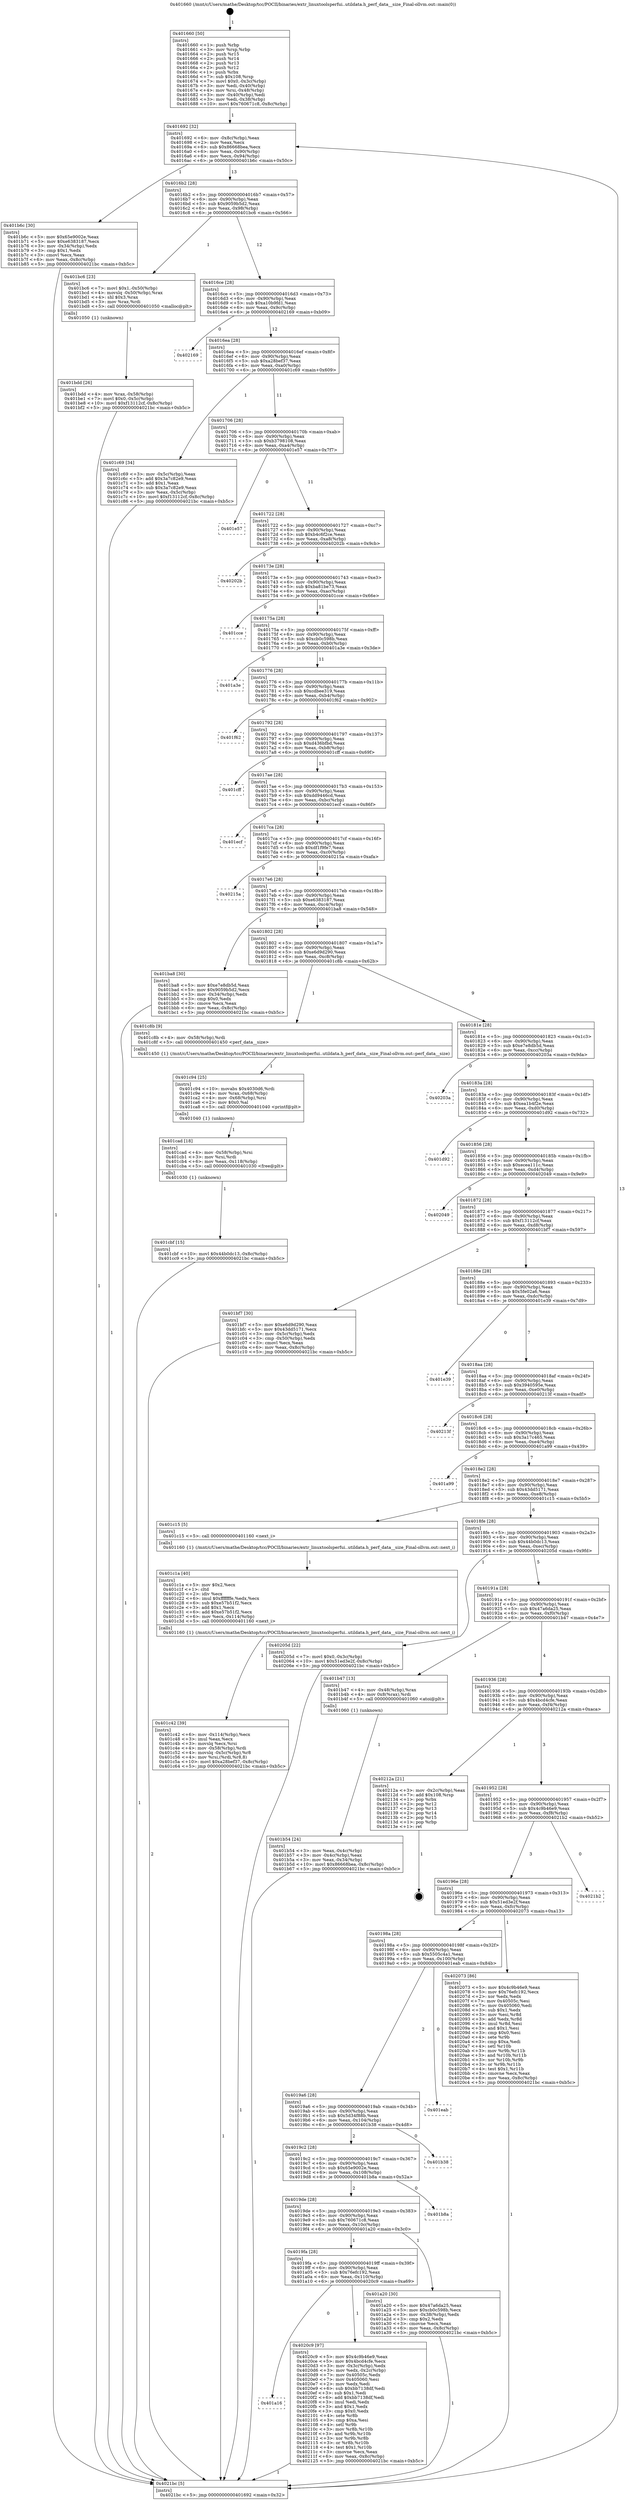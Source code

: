 digraph "0x401660" {
  label = "0x401660 (/mnt/c/Users/mathe/Desktop/tcc/POCII/binaries/extr_linuxtoolsperfui..utildata.h_perf_data__size_Final-ollvm.out::main(0))"
  labelloc = "t"
  node[shape=record]

  Entry [label="",width=0.3,height=0.3,shape=circle,fillcolor=black,style=filled]
  "0x401692" [label="{
     0x401692 [32]\l
     | [instrs]\l
     &nbsp;&nbsp;0x401692 \<+6\>: mov -0x8c(%rbp),%eax\l
     &nbsp;&nbsp;0x401698 \<+2\>: mov %eax,%ecx\l
     &nbsp;&nbsp;0x40169a \<+6\>: sub $0x86668bea,%ecx\l
     &nbsp;&nbsp;0x4016a0 \<+6\>: mov %eax,-0x90(%rbp)\l
     &nbsp;&nbsp;0x4016a6 \<+6\>: mov %ecx,-0x94(%rbp)\l
     &nbsp;&nbsp;0x4016ac \<+6\>: je 0000000000401b6c \<main+0x50c\>\l
  }"]
  "0x401b6c" [label="{
     0x401b6c [30]\l
     | [instrs]\l
     &nbsp;&nbsp;0x401b6c \<+5\>: mov $0x65e9002e,%eax\l
     &nbsp;&nbsp;0x401b71 \<+5\>: mov $0xe6383187,%ecx\l
     &nbsp;&nbsp;0x401b76 \<+3\>: mov -0x34(%rbp),%edx\l
     &nbsp;&nbsp;0x401b79 \<+3\>: cmp $0x1,%edx\l
     &nbsp;&nbsp;0x401b7c \<+3\>: cmovl %ecx,%eax\l
     &nbsp;&nbsp;0x401b7f \<+6\>: mov %eax,-0x8c(%rbp)\l
     &nbsp;&nbsp;0x401b85 \<+5\>: jmp 00000000004021bc \<main+0xb5c\>\l
  }"]
  "0x4016b2" [label="{
     0x4016b2 [28]\l
     | [instrs]\l
     &nbsp;&nbsp;0x4016b2 \<+5\>: jmp 00000000004016b7 \<main+0x57\>\l
     &nbsp;&nbsp;0x4016b7 \<+6\>: mov -0x90(%rbp),%eax\l
     &nbsp;&nbsp;0x4016bd \<+5\>: sub $0x9059b5d2,%eax\l
     &nbsp;&nbsp;0x4016c2 \<+6\>: mov %eax,-0x98(%rbp)\l
     &nbsp;&nbsp;0x4016c8 \<+6\>: je 0000000000401bc6 \<main+0x566\>\l
  }"]
  Exit [label="",width=0.3,height=0.3,shape=circle,fillcolor=black,style=filled,peripheries=2]
  "0x401bc6" [label="{
     0x401bc6 [23]\l
     | [instrs]\l
     &nbsp;&nbsp;0x401bc6 \<+7\>: movl $0x1,-0x50(%rbp)\l
     &nbsp;&nbsp;0x401bcd \<+4\>: movslq -0x50(%rbp),%rax\l
     &nbsp;&nbsp;0x401bd1 \<+4\>: shl $0x3,%rax\l
     &nbsp;&nbsp;0x401bd5 \<+3\>: mov %rax,%rdi\l
     &nbsp;&nbsp;0x401bd8 \<+5\>: call 0000000000401050 \<malloc@plt\>\l
     | [calls]\l
     &nbsp;&nbsp;0x401050 \{1\} (unknown)\l
  }"]
  "0x4016ce" [label="{
     0x4016ce [28]\l
     | [instrs]\l
     &nbsp;&nbsp;0x4016ce \<+5\>: jmp 00000000004016d3 \<main+0x73\>\l
     &nbsp;&nbsp;0x4016d3 \<+6\>: mov -0x90(%rbp),%eax\l
     &nbsp;&nbsp;0x4016d9 \<+5\>: sub $0xa10b9fd1,%eax\l
     &nbsp;&nbsp;0x4016de \<+6\>: mov %eax,-0x9c(%rbp)\l
     &nbsp;&nbsp;0x4016e4 \<+6\>: je 0000000000402169 \<main+0xb09\>\l
  }"]
  "0x401a16" [label="{
     0x401a16\l
  }", style=dashed]
  "0x402169" [label="{
     0x402169\l
  }", style=dashed]
  "0x4016ea" [label="{
     0x4016ea [28]\l
     | [instrs]\l
     &nbsp;&nbsp;0x4016ea \<+5\>: jmp 00000000004016ef \<main+0x8f\>\l
     &nbsp;&nbsp;0x4016ef \<+6\>: mov -0x90(%rbp),%eax\l
     &nbsp;&nbsp;0x4016f5 \<+5\>: sub $0xa28bef37,%eax\l
     &nbsp;&nbsp;0x4016fa \<+6\>: mov %eax,-0xa0(%rbp)\l
     &nbsp;&nbsp;0x401700 \<+6\>: je 0000000000401c69 \<main+0x609\>\l
  }"]
  "0x4020c9" [label="{
     0x4020c9 [97]\l
     | [instrs]\l
     &nbsp;&nbsp;0x4020c9 \<+5\>: mov $0x4c9b46e9,%eax\l
     &nbsp;&nbsp;0x4020ce \<+5\>: mov $0x4bcd4cfe,%ecx\l
     &nbsp;&nbsp;0x4020d3 \<+3\>: mov -0x3c(%rbp),%edx\l
     &nbsp;&nbsp;0x4020d6 \<+3\>: mov %edx,-0x2c(%rbp)\l
     &nbsp;&nbsp;0x4020d9 \<+7\>: mov 0x40505c,%edx\l
     &nbsp;&nbsp;0x4020e0 \<+7\>: mov 0x405060,%esi\l
     &nbsp;&nbsp;0x4020e7 \<+2\>: mov %edx,%edi\l
     &nbsp;&nbsp;0x4020e9 \<+6\>: sub $0xbb7138df,%edi\l
     &nbsp;&nbsp;0x4020ef \<+3\>: sub $0x1,%edi\l
     &nbsp;&nbsp;0x4020f2 \<+6\>: add $0xbb7138df,%edi\l
     &nbsp;&nbsp;0x4020f8 \<+3\>: imul %edi,%edx\l
     &nbsp;&nbsp;0x4020fb \<+3\>: and $0x1,%edx\l
     &nbsp;&nbsp;0x4020fe \<+3\>: cmp $0x0,%edx\l
     &nbsp;&nbsp;0x402101 \<+4\>: sete %r8b\l
     &nbsp;&nbsp;0x402105 \<+3\>: cmp $0xa,%esi\l
     &nbsp;&nbsp;0x402108 \<+4\>: setl %r9b\l
     &nbsp;&nbsp;0x40210c \<+3\>: mov %r8b,%r10b\l
     &nbsp;&nbsp;0x40210f \<+3\>: and %r9b,%r10b\l
     &nbsp;&nbsp;0x402112 \<+3\>: xor %r9b,%r8b\l
     &nbsp;&nbsp;0x402115 \<+3\>: or %r8b,%r10b\l
     &nbsp;&nbsp;0x402118 \<+4\>: test $0x1,%r10b\l
     &nbsp;&nbsp;0x40211c \<+3\>: cmovne %ecx,%eax\l
     &nbsp;&nbsp;0x40211f \<+6\>: mov %eax,-0x8c(%rbp)\l
     &nbsp;&nbsp;0x402125 \<+5\>: jmp 00000000004021bc \<main+0xb5c\>\l
  }"]
  "0x401c69" [label="{
     0x401c69 [34]\l
     | [instrs]\l
     &nbsp;&nbsp;0x401c69 \<+3\>: mov -0x5c(%rbp),%eax\l
     &nbsp;&nbsp;0x401c6c \<+5\>: add $0x3a7c82e9,%eax\l
     &nbsp;&nbsp;0x401c71 \<+3\>: add $0x1,%eax\l
     &nbsp;&nbsp;0x401c74 \<+5\>: sub $0x3a7c82e9,%eax\l
     &nbsp;&nbsp;0x401c79 \<+3\>: mov %eax,-0x5c(%rbp)\l
     &nbsp;&nbsp;0x401c7c \<+10\>: movl $0xf13112cf,-0x8c(%rbp)\l
     &nbsp;&nbsp;0x401c86 \<+5\>: jmp 00000000004021bc \<main+0xb5c\>\l
  }"]
  "0x401706" [label="{
     0x401706 [28]\l
     | [instrs]\l
     &nbsp;&nbsp;0x401706 \<+5\>: jmp 000000000040170b \<main+0xab\>\l
     &nbsp;&nbsp;0x40170b \<+6\>: mov -0x90(%rbp),%eax\l
     &nbsp;&nbsp;0x401711 \<+5\>: sub $0xb3798108,%eax\l
     &nbsp;&nbsp;0x401716 \<+6\>: mov %eax,-0xa4(%rbp)\l
     &nbsp;&nbsp;0x40171c \<+6\>: je 0000000000401e57 \<main+0x7f7\>\l
  }"]
  "0x401cbf" [label="{
     0x401cbf [15]\l
     | [instrs]\l
     &nbsp;&nbsp;0x401cbf \<+10\>: movl $0x44b0dc13,-0x8c(%rbp)\l
     &nbsp;&nbsp;0x401cc9 \<+5\>: jmp 00000000004021bc \<main+0xb5c\>\l
  }"]
  "0x401e57" [label="{
     0x401e57\l
  }", style=dashed]
  "0x401722" [label="{
     0x401722 [28]\l
     | [instrs]\l
     &nbsp;&nbsp;0x401722 \<+5\>: jmp 0000000000401727 \<main+0xc7\>\l
     &nbsp;&nbsp;0x401727 \<+6\>: mov -0x90(%rbp),%eax\l
     &nbsp;&nbsp;0x40172d \<+5\>: sub $0xb4c6f2ce,%eax\l
     &nbsp;&nbsp;0x401732 \<+6\>: mov %eax,-0xa8(%rbp)\l
     &nbsp;&nbsp;0x401738 \<+6\>: je 000000000040202b \<main+0x9cb\>\l
  }"]
  "0x401cad" [label="{
     0x401cad [18]\l
     | [instrs]\l
     &nbsp;&nbsp;0x401cad \<+4\>: mov -0x58(%rbp),%rsi\l
     &nbsp;&nbsp;0x401cb1 \<+3\>: mov %rsi,%rdi\l
     &nbsp;&nbsp;0x401cb4 \<+6\>: mov %eax,-0x118(%rbp)\l
     &nbsp;&nbsp;0x401cba \<+5\>: call 0000000000401030 \<free@plt\>\l
     | [calls]\l
     &nbsp;&nbsp;0x401030 \{1\} (unknown)\l
  }"]
  "0x40202b" [label="{
     0x40202b\l
  }", style=dashed]
  "0x40173e" [label="{
     0x40173e [28]\l
     | [instrs]\l
     &nbsp;&nbsp;0x40173e \<+5\>: jmp 0000000000401743 \<main+0xe3\>\l
     &nbsp;&nbsp;0x401743 \<+6\>: mov -0x90(%rbp),%eax\l
     &nbsp;&nbsp;0x401749 \<+5\>: sub $0xba81be73,%eax\l
     &nbsp;&nbsp;0x40174e \<+6\>: mov %eax,-0xac(%rbp)\l
     &nbsp;&nbsp;0x401754 \<+6\>: je 0000000000401cce \<main+0x66e\>\l
  }"]
  "0x401c94" [label="{
     0x401c94 [25]\l
     | [instrs]\l
     &nbsp;&nbsp;0x401c94 \<+10\>: movabs $0x4030d6,%rdi\l
     &nbsp;&nbsp;0x401c9e \<+4\>: mov %rax,-0x68(%rbp)\l
     &nbsp;&nbsp;0x401ca2 \<+4\>: mov -0x68(%rbp),%rsi\l
     &nbsp;&nbsp;0x401ca6 \<+2\>: mov $0x0,%al\l
     &nbsp;&nbsp;0x401ca8 \<+5\>: call 0000000000401040 \<printf@plt\>\l
     | [calls]\l
     &nbsp;&nbsp;0x401040 \{1\} (unknown)\l
  }"]
  "0x401cce" [label="{
     0x401cce\l
  }", style=dashed]
  "0x40175a" [label="{
     0x40175a [28]\l
     | [instrs]\l
     &nbsp;&nbsp;0x40175a \<+5\>: jmp 000000000040175f \<main+0xff\>\l
     &nbsp;&nbsp;0x40175f \<+6\>: mov -0x90(%rbp),%eax\l
     &nbsp;&nbsp;0x401765 \<+5\>: sub $0xcb0c598b,%eax\l
     &nbsp;&nbsp;0x40176a \<+6\>: mov %eax,-0xb0(%rbp)\l
     &nbsp;&nbsp;0x401770 \<+6\>: je 0000000000401a3e \<main+0x3de\>\l
  }"]
  "0x401c42" [label="{
     0x401c42 [39]\l
     | [instrs]\l
     &nbsp;&nbsp;0x401c42 \<+6\>: mov -0x114(%rbp),%ecx\l
     &nbsp;&nbsp;0x401c48 \<+3\>: imul %eax,%ecx\l
     &nbsp;&nbsp;0x401c4b \<+3\>: movslq %ecx,%rsi\l
     &nbsp;&nbsp;0x401c4e \<+4\>: mov -0x58(%rbp),%rdi\l
     &nbsp;&nbsp;0x401c52 \<+4\>: movslq -0x5c(%rbp),%r8\l
     &nbsp;&nbsp;0x401c56 \<+4\>: mov %rsi,(%rdi,%r8,8)\l
     &nbsp;&nbsp;0x401c5a \<+10\>: movl $0xa28bef37,-0x8c(%rbp)\l
     &nbsp;&nbsp;0x401c64 \<+5\>: jmp 00000000004021bc \<main+0xb5c\>\l
  }"]
  "0x401a3e" [label="{
     0x401a3e\l
  }", style=dashed]
  "0x401776" [label="{
     0x401776 [28]\l
     | [instrs]\l
     &nbsp;&nbsp;0x401776 \<+5\>: jmp 000000000040177b \<main+0x11b\>\l
     &nbsp;&nbsp;0x40177b \<+6\>: mov -0x90(%rbp),%eax\l
     &nbsp;&nbsp;0x401781 \<+5\>: sub $0xcdbee319,%eax\l
     &nbsp;&nbsp;0x401786 \<+6\>: mov %eax,-0xb4(%rbp)\l
     &nbsp;&nbsp;0x40178c \<+6\>: je 0000000000401f62 \<main+0x902\>\l
  }"]
  "0x401c1a" [label="{
     0x401c1a [40]\l
     | [instrs]\l
     &nbsp;&nbsp;0x401c1a \<+5\>: mov $0x2,%ecx\l
     &nbsp;&nbsp;0x401c1f \<+1\>: cltd\l
     &nbsp;&nbsp;0x401c20 \<+2\>: idiv %ecx\l
     &nbsp;&nbsp;0x401c22 \<+6\>: imul $0xfffffffe,%edx,%ecx\l
     &nbsp;&nbsp;0x401c28 \<+6\>: sub $0xe57b51f2,%ecx\l
     &nbsp;&nbsp;0x401c2e \<+3\>: add $0x1,%ecx\l
     &nbsp;&nbsp;0x401c31 \<+6\>: add $0xe57b51f2,%ecx\l
     &nbsp;&nbsp;0x401c37 \<+6\>: mov %ecx,-0x114(%rbp)\l
     &nbsp;&nbsp;0x401c3d \<+5\>: call 0000000000401160 \<next_i\>\l
     | [calls]\l
     &nbsp;&nbsp;0x401160 \{1\} (/mnt/c/Users/mathe/Desktop/tcc/POCII/binaries/extr_linuxtoolsperfui..utildata.h_perf_data__size_Final-ollvm.out::next_i)\l
  }"]
  "0x401f62" [label="{
     0x401f62\l
  }", style=dashed]
  "0x401792" [label="{
     0x401792 [28]\l
     | [instrs]\l
     &nbsp;&nbsp;0x401792 \<+5\>: jmp 0000000000401797 \<main+0x137\>\l
     &nbsp;&nbsp;0x401797 \<+6\>: mov -0x90(%rbp),%eax\l
     &nbsp;&nbsp;0x40179d \<+5\>: sub $0xd436bfbd,%eax\l
     &nbsp;&nbsp;0x4017a2 \<+6\>: mov %eax,-0xb8(%rbp)\l
     &nbsp;&nbsp;0x4017a8 \<+6\>: je 0000000000401cff \<main+0x69f\>\l
  }"]
  "0x401bdd" [label="{
     0x401bdd [26]\l
     | [instrs]\l
     &nbsp;&nbsp;0x401bdd \<+4\>: mov %rax,-0x58(%rbp)\l
     &nbsp;&nbsp;0x401be1 \<+7\>: movl $0x0,-0x5c(%rbp)\l
     &nbsp;&nbsp;0x401be8 \<+10\>: movl $0xf13112cf,-0x8c(%rbp)\l
     &nbsp;&nbsp;0x401bf2 \<+5\>: jmp 00000000004021bc \<main+0xb5c\>\l
  }"]
  "0x401cff" [label="{
     0x401cff\l
  }", style=dashed]
  "0x4017ae" [label="{
     0x4017ae [28]\l
     | [instrs]\l
     &nbsp;&nbsp;0x4017ae \<+5\>: jmp 00000000004017b3 \<main+0x153\>\l
     &nbsp;&nbsp;0x4017b3 \<+6\>: mov -0x90(%rbp),%eax\l
     &nbsp;&nbsp;0x4017b9 \<+5\>: sub $0xdd9446cd,%eax\l
     &nbsp;&nbsp;0x4017be \<+6\>: mov %eax,-0xbc(%rbp)\l
     &nbsp;&nbsp;0x4017c4 \<+6\>: je 0000000000401ecf \<main+0x86f\>\l
  }"]
  "0x401b54" [label="{
     0x401b54 [24]\l
     | [instrs]\l
     &nbsp;&nbsp;0x401b54 \<+3\>: mov %eax,-0x4c(%rbp)\l
     &nbsp;&nbsp;0x401b57 \<+3\>: mov -0x4c(%rbp),%eax\l
     &nbsp;&nbsp;0x401b5a \<+3\>: mov %eax,-0x34(%rbp)\l
     &nbsp;&nbsp;0x401b5d \<+10\>: movl $0x86668bea,-0x8c(%rbp)\l
     &nbsp;&nbsp;0x401b67 \<+5\>: jmp 00000000004021bc \<main+0xb5c\>\l
  }"]
  "0x401ecf" [label="{
     0x401ecf\l
  }", style=dashed]
  "0x4017ca" [label="{
     0x4017ca [28]\l
     | [instrs]\l
     &nbsp;&nbsp;0x4017ca \<+5\>: jmp 00000000004017cf \<main+0x16f\>\l
     &nbsp;&nbsp;0x4017cf \<+6\>: mov -0x90(%rbp),%eax\l
     &nbsp;&nbsp;0x4017d5 \<+5\>: sub $0xdf1f9fe7,%eax\l
     &nbsp;&nbsp;0x4017da \<+6\>: mov %eax,-0xc0(%rbp)\l
     &nbsp;&nbsp;0x4017e0 \<+6\>: je 000000000040215a \<main+0xafa\>\l
  }"]
  "0x401660" [label="{
     0x401660 [50]\l
     | [instrs]\l
     &nbsp;&nbsp;0x401660 \<+1\>: push %rbp\l
     &nbsp;&nbsp;0x401661 \<+3\>: mov %rsp,%rbp\l
     &nbsp;&nbsp;0x401664 \<+2\>: push %r15\l
     &nbsp;&nbsp;0x401666 \<+2\>: push %r14\l
     &nbsp;&nbsp;0x401668 \<+2\>: push %r13\l
     &nbsp;&nbsp;0x40166a \<+2\>: push %r12\l
     &nbsp;&nbsp;0x40166c \<+1\>: push %rbx\l
     &nbsp;&nbsp;0x40166d \<+7\>: sub $0x108,%rsp\l
     &nbsp;&nbsp;0x401674 \<+7\>: movl $0x0,-0x3c(%rbp)\l
     &nbsp;&nbsp;0x40167b \<+3\>: mov %edi,-0x40(%rbp)\l
     &nbsp;&nbsp;0x40167e \<+4\>: mov %rsi,-0x48(%rbp)\l
     &nbsp;&nbsp;0x401682 \<+3\>: mov -0x40(%rbp),%edi\l
     &nbsp;&nbsp;0x401685 \<+3\>: mov %edi,-0x38(%rbp)\l
     &nbsp;&nbsp;0x401688 \<+10\>: movl $0x760671c8,-0x8c(%rbp)\l
  }"]
  "0x40215a" [label="{
     0x40215a\l
  }", style=dashed]
  "0x4017e6" [label="{
     0x4017e6 [28]\l
     | [instrs]\l
     &nbsp;&nbsp;0x4017e6 \<+5\>: jmp 00000000004017eb \<main+0x18b\>\l
     &nbsp;&nbsp;0x4017eb \<+6\>: mov -0x90(%rbp),%eax\l
     &nbsp;&nbsp;0x4017f1 \<+5\>: sub $0xe6383187,%eax\l
     &nbsp;&nbsp;0x4017f6 \<+6\>: mov %eax,-0xc4(%rbp)\l
     &nbsp;&nbsp;0x4017fc \<+6\>: je 0000000000401ba8 \<main+0x548\>\l
  }"]
  "0x4021bc" [label="{
     0x4021bc [5]\l
     | [instrs]\l
     &nbsp;&nbsp;0x4021bc \<+5\>: jmp 0000000000401692 \<main+0x32\>\l
  }"]
  "0x401ba8" [label="{
     0x401ba8 [30]\l
     | [instrs]\l
     &nbsp;&nbsp;0x401ba8 \<+5\>: mov $0xe7e8db5d,%eax\l
     &nbsp;&nbsp;0x401bad \<+5\>: mov $0x9059b5d2,%ecx\l
     &nbsp;&nbsp;0x401bb2 \<+3\>: mov -0x34(%rbp),%edx\l
     &nbsp;&nbsp;0x401bb5 \<+3\>: cmp $0x0,%edx\l
     &nbsp;&nbsp;0x401bb8 \<+3\>: cmove %ecx,%eax\l
     &nbsp;&nbsp;0x401bbb \<+6\>: mov %eax,-0x8c(%rbp)\l
     &nbsp;&nbsp;0x401bc1 \<+5\>: jmp 00000000004021bc \<main+0xb5c\>\l
  }"]
  "0x401802" [label="{
     0x401802 [28]\l
     | [instrs]\l
     &nbsp;&nbsp;0x401802 \<+5\>: jmp 0000000000401807 \<main+0x1a7\>\l
     &nbsp;&nbsp;0x401807 \<+6\>: mov -0x90(%rbp),%eax\l
     &nbsp;&nbsp;0x40180d \<+5\>: sub $0xe6d9d290,%eax\l
     &nbsp;&nbsp;0x401812 \<+6\>: mov %eax,-0xc8(%rbp)\l
     &nbsp;&nbsp;0x401818 \<+6\>: je 0000000000401c8b \<main+0x62b\>\l
  }"]
  "0x4019fa" [label="{
     0x4019fa [28]\l
     | [instrs]\l
     &nbsp;&nbsp;0x4019fa \<+5\>: jmp 00000000004019ff \<main+0x39f\>\l
     &nbsp;&nbsp;0x4019ff \<+6\>: mov -0x90(%rbp),%eax\l
     &nbsp;&nbsp;0x401a05 \<+5\>: sub $0x76efc192,%eax\l
     &nbsp;&nbsp;0x401a0a \<+6\>: mov %eax,-0x110(%rbp)\l
     &nbsp;&nbsp;0x401a10 \<+6\>: je 00000000004020c9 \<main+0xa69\>\l
  }"]
  "0x401c8b" [label="{
     0x401c8b [9]\l
     | [instrs]\l
     &nbsp;&nbsp;0x401c8b \<+4\>: mov -0x58(%rbp),%rdi\l
     &nbsp;&nbsp;0x401c8f \<+5\>: call 0000000000401450 \<perf_data__size\>\l
     | [calls]\l
     &nbsp;&nbsp;0x401450 \{1\} (/mnt/c/Users/mathe/Desktop/tcc/POCII/binaries/extr_linuxtoolsperfui..utildata.h_perf_data__size_Final-ollvm.out::perf_data__size)\l
  }"]
  "0x40181e" [label="{
     0x40181e [28]\l
     | [instrs]\l
     &nbsp;&nbsp;0x40181e \<+5\>: jmp 0000000000401823 \<main+0x1c3\>\l
     &nbsp;&nbsp;0x401823 \<+6\>: mov -0x90(%rbp),%eax\l
     &nbsp;&nbsp;0x401829 \<+5\>: sub $0xe7e8db5d,%eax\l
     &nbsp;&nbsp;0x40182e \<+6\>: mov %eax,-0xcc(%rbp)\l
     &nbsp;&nbsp;0x401834 \<+6\>: je 000000000040203a \<main+0x9da\>\l
  }"]
  "0x401a20" [label="{
     0x401a20 [30]\l
     | [instrs]\l
     &nbsp;&nbsp;0x401a20 \<+5\>: mov $0x47a6da25,%eax\l
     &nbsp;&nbsp;0x401a25 \<+5\>: mov $0xcb0c598b,%ecx\l
     &nbsp;&nbsp;0x401a2a \<+3\>: mov -0x38(%rbp),%edx\l
     &nbsp;&nbsp;0x401a2d \<+3\>: cmp $0x2,%edx\l
     &nbsp;&nbsp;0x401a30 \<+3\>: cmovne %ecx,%eax\l
     &nbsp;&nbsp;0x401a33 \<+6\>: mov %eax,-0x8c(%rbp)\l
     &nbsp;&nbsp;0x401a39 \<+5\>: jmp 00000000004021bc \<main+0xb5c\>\l
  }"]
  "0x40203a" [label="{
     0x40203a\l
  }", style=dashed]
  "0x40183a" [label="{
     0x40183a [28]\l
     | [instrs]\l
     &nbsp;&nbsp;0x40183a \<+5\>: jmp 000000000040183f \<main+0x1df\>\l
     &nbsp;&nbsp;0x40183f \<+6\>: mov -0x90(%rbp),%eax\l
     &nbsp;&nbsp;0x401845 \<+5\>: sub $0xea1b4f2e,%eax\l
     &nbsp;&nbsp;0x40184a \<+6\>: mov %eax,-0xd0(%rbp)\l
     &nbsp;&nbsp;0x401850 \<+6\>: je 0000000000401d92 \<main+0x732\>\l
  }"]
  "0x4019de" [label="{
     0x4019de [28]\l
     | [instrs]\l
     &nbsp;&nbsp;0x4019de \<+5\>: jmp 00000000004019e3 \<main+0x383\>\l
     &nbsp;&nbsp;0x4019e3 \<+6\>: mov -0x90(%rbp),%eax\l
     &nbsp;&nbsp;0x4019e9 \<+5\>: sub $0x760671c8,%eax\l
     &nbsp;&nbsp;0x4019ee \<+6\>: mov %eax,-0x10c(%rbp)\l
     &nbsp;&nbsp;0x4019f4 \<+6\>: je 0000000000401a20 \<main+0x3c0\>\l
  }"]
  "0x401d92" [label="{
     0x401d92\l
  }", style=dashed]
  "0x401856" [label="{
     0x401856 [28]\l
     | [instrs]\l
     &nbsp;&nbsp;0x401856 \<+5\>: jmp 000000000040185b \<main+0x1fb\>\l
     &nbsp;&nbsp;0x40185b \<+6\>: mov -0x90(%rbp),%eax\l
     &nbsp;&nbsp;0x401861 \<+5\>: sub $0xecea111c,%eax\l
     &nbsp;&nbsp;0x401866 \<+6\>: mov %eax,-0xd4(%rbp)\l
     &nbsp;&nbsp;0x40186c \<+6\>: je 0000000000402049 \<main+0x9e9\>\l
  }"]
  "0x401b8a" [label="{
     0x401b8a\l
  }", style=dashed]
  "0x402049" [label="{
     0x402049\l
  }", style=dashed]
  "0x401872" [label="{
     0x401872 [28]\l
     | [instrs]\l
     &nbsp;&nbsp;0x401872 \<+5\>: jmp 0000000000401877 \<main+0x217\>\l
     &nbsp;&nbsp;0x401877 \<+6\>: mov -0x90(%rbp),%eax\l
     &nbsp;&nbsp;0x40187d \<+5\>: sub $0xf13112cf,%eax\l
     &nbsp;&nbsp;0x401882 \<+6\>: mov %eax,-0xd8(%rbp)\l
     &nbsp;&nbsp;0x401888 \<+6\>: je 0000000000401bf7 \<main+0x597\>\l
  }"]
  "0x4019c2" [label="{
     0x4019c2 [28]\l
     | [instrs]\l
     &nbsp;&nbsp;0x4019c2 \<+5\>: jmp 00000000004019c7 \<main+0x367\>\l
     &nbsp;&nbsp;0x4019c7 \<+6\>: mov -0x90(%rbp),%eax\l
     &nbsp;&nbsp;0x4019cd \<+5\>: sub $0x65e9002e,%eax\l
     &nbsp;&nbsp;0x4019d2 \<+6\>: mov %eax,-0x108(%rbp)\l
     &nbsp;&nbsp;0x4019d8 \<+6\>: je 0000000000401b8a \<main+0x52a\>\l
  }"]
  "0x401bf7" [label="{
     0x401bf7 [30]\l
     | [instrs]\l
     &nbsp;&nbsp;0x401bf7 \<+5\>: mov $0xe6d9d290,%eax\l
     &nbsp;&nbsp;0x401bfc \<+5\>: mov $0x43dd5171,%ecx\l
     &nbsp;&nbsp;0x401c01 \<+3\>: mov -0x5c(%rbp),%edx\l
     &nbsp;&nbsp;0x401c04 \<+3\>: cmp -0x50(%rbp),%edx\l
     &nbsp;&nbsp;0x401c07 \<+3\>: cmovl %ecx,%eax\l
     &nbsp;&nbsp;0x401c0a \<+6\>: mov %eax,-0x8c(%rbp)\l
     &nbsp;&nbsp;0x401c10 \<+5\>: jmp 00000000004021bc \<main+0xb5c\>\l
  }"]
  "0x40188e" [label="{
     0x40188e [28]\l
     | [instrs]\l
     &nbsp;&nbsp;0x40188e \<+5\>: jmp 0000000000401893 \<main+0x233\>\l
     &nbsp;&nbsp;0x401893 \<+6\>: mov -0x90(%rbp),%eax\l
     &nbsp;&nbsp;0x401899 \<+5\>: sub $0x5fe02a6,%eax\l
     &nbsp;&nbsp;0x40189e \<+6\>: mov %eax,-0xdc(%rbp)\l
     &nbsp;&nbsp;0x4018a4 \<+6\>: je 0000000000401e39 \<main+0x7d9\>\l
  }"]
  "0x401b38" [label="{
     0x401b38\l
  }", style=dashed]
  "0x401e39" [label="{
     0x401e39\l
  }", style=dashed]
  "0x4018aa" [label="{
     0x4018aa [28]\l
     | [instrs]\l
     &nbsp;&nbsp;0x4018aa \<+5\>: jmp 00000000004018af \<main+0x24f\>\l
     &nbsp;&nbsp;0x4018af \<+6\>: mov -0x90(%rbp),%eax\l
     &nbsp;&nbsp;0x4018b5 \<+5\>: sub $0x3940595e,%eax\l
     &nbsp;&nbsp;0x4018ba \<+6\>: mov %eax,-0xe0(%rbp)\l
     &nbsp;&nbsp;0x4018c0 \<+6\>: je 000000000040213f \<main+0xadf\>\l
  }"]
  "0x4019a6" [label="{
     0x4019a6 [28]\l
     | [instrs]\l
     &nbsp;&nbsp;0x4019a6 \<+5\>: jmp 00000000004019ab \<main+0x34b\>\l
     &nbsp;&nbsp;0x4019ab \<+6\>: mov -0x90(%rbp),%eax\l
     &nbsp;&nbsp;0x4019b1 \<+5\>: sub $0x5d34f88b,%eax\l
     &nbsp;&nbsp;0x4019b6 \<+6\>: mov %eax,-0x104(%rbp)\l
     &nbsp;&nbsp;0x4019bc \<+6\>: je 0000000000401b38 \<main+0x4d8\>\l
  }"]
  "0x40213f" [label="{
     0x40213f\l
  }", style=dashed]
  "0x4018c6" [label="{
     0x4018c6 [28]\l
     | [instrs]\l
     &nbsp;&nbsp;0x4018c6 \<+5\>: jmp 00000000004018cb \<main+0x26b\>\l
     &nbsp;&nbsp;0x4018cb \<+6\>: mov -0x90(%rbp),%eax\l
     &nbsp;&nbsp;0x4018d1 \<+5\>: sub $0x3a17c465,%eax\l
     &nbsp;&nbsp;0x4018d6 \<+6\>: mov %eax,-0xe4(%rbp)\l
     &nbsp;&nbsp;0x4018dc \<+6\>: je 0000000000401a99 \<main+0x439\>\l
  }"]
  "0x401eab" [label="{
     0x401eab\l
  }", style=dashed]
  "0x401a99" [label="{
     0x401a99\l
  }", style=dashed]
  "0x4018e2" [label="{
     0x4018e2 [28]\l
     | [instrs]\l
     &nbsp;&nbsp;0x4018e2 \<+5\>: jmp 00000000004018e7 \<main+0x287\>\l
     &nbsp;&nbsp;0x4018e7 \<+6\>: mov -0x90(%rbp),%eax\l
     &nbsp;&nbsp;0x4018ed \<+5\>: sub $0x43dd5171,%eax\l
     &nbsp;&nbsp;0x4018f2 \<+6\>: mov %eax,-0xe8(%rbp)\l
     &nbsp;&nbsp;0x4018f8 \<+6\>: je 0000000000401c15 \<main+0x5b5\>\l
  }"]
  "0x40198a" [label="{
     0x40198a [28]\l
     | [instrs]\l
     &nbsp;&nbsp;0x40198a \<+5\>: jmp 000000000040198f \<main+0x32f\>\l
     &nbsp;&nbsp;0x40198f \<+6\>: mov -0x90(%rbp),%eax\l
     &nbsp;&nbsp;0x401995 \<+5\>: sub $0x5505c4a1,%eax\l
     &nbsp;&nbsp;0x40199a \<+6\>: mov %eax,-0x100(%rbp)\l
     &nbsp;&nbsp;0x4019a0 \<+6\>: je 0000000000401eab \<main+0x84b\>\l
  }"]
  "0x401c15" [label="{
     0x401c15 [5]\l
     | [instrs]\l
     &nbsp;&nbsp;0x401c15 \<+5\>: call 0000000000401160 \<next_i\>\l
     | [calls]\l
     &nbsp;&nbsp;0x401160 \{1\} (/mnt/c/Users/mathe/Desktop/tcc/POCII/binaries/extr_linuxtoolsperfui..utildata.h_perf_data__size_Final-ollvm.out::next_i)\l
  }"]
  "0x4018fe" [label="{
     0x4018fe [28]\l
     | [instrs]\l
     &nbsp;&nbsp;0x4018fe \<+5\>: jmp 0000000000401903 \<main+0x2a3\>\l
     &nbsp;&nbsp;0x401903 \<+6\>: mov -0x90(%rbp),%eax\l
     &nbsp;&nbsp;0x401909 \<+5\>: sub $0x44b0dc13,%eax\l
     &nbsp;&nbsp;0x40190e \<+6\>: mov %eax,-0xec(%rbp)\l
     &nbsp;&nbsp;0x401914 \<+6\>: je 000000000040205d \<main+0x9fd\>\l
  }"]
  "0x402073" [label="{
     0x402073 [86]\l
     | [instrs]\l
     &nbsp;&nbsp;0x402073 \<+5\>: mov $0x4c9b46e9,%eax\l
     &nbsp;&nbsp;0x402078 \<+5\>: mov $0x76efc192,%ecx\l
     &nbsp;&nbsp;0x40207d \<+2\>: xor %edx,%edx\l
     &nbsp;&nbsp;0x40207f \<+7\>: mov 0x40505c,%esi\l
     &nbsp;&nbsp;0x402086 \<+7\>: mov 0x405060,%edi\l
     &nbsp;&nbsp;0x40208d \<+3\>: sub $0x1,%edx\l
     &nbsp;&nbsp;0x402090 \<+3\>: mov %esi,%r8d\l
     &nbsp;&nbsp;0x402093 \<+3\>: add %edx,%r8d\l
     &nbsp;&nbsp;0x402096 \<+4\>: imul %r8d,%esi\l
     &nbsp;&nbsp;0x40209a \<+3\>: and $0x1,%esi\l
     &nbsp;&nbsp;0x40209d \<+3\>: cmp $0x0,%esi\l
     &nbsp;&nbsp;0x4020a0 \<+4\>: sete %r9b\l
     &nbsp;&nbsp;0x4020a4 \<+3\>: cmp $0xa,%edi\l
     &nbsp;&nbsp;0x4020a7 \<+4\>: setl %r10b\l
     &nbsp;&nbsp;0x4020ab \<+3\>: mov %r9b,%r11b\l
     &nbsp;&nbsp;0x4020ae \<+3\>: and %r10b,%r11b\l
     &nbsp;&nbsp;0x4020b1 \<+3\>: xor %r10b,%r9b\l
     &nbsp;&nbsp;0x4020b4 \<+3\>: or %r9b,%r11b\l
     &nbsp;&nbsp;0x4020b7 \<+4\>: test $0x1,%r11b\l
     &nbsp;&nbsp;0x4020bb \<+3\>: cmovne %ecx,%eax\l
     &nbsp;&nbsp;0x4020be \<+6\>: mov %eax,-0x8c(%rbp)\l
     &nbsp;&nbsp;0x4020c4 \<+5\>: jmp 00000000004021bc \<main+0xb5c\>\l
  }"]
  "0x40205d" [label="{
     0x40205d [22]\l
     | [instrs]\l
     &nbsp;&nbsp;0x40205d \<+7\>: movl $0x0,-0x3c(%rbp)\l
     &nbsp;&nbsp;0x402064 \<+10\>: movl $0x51ed3e2f,-0x8c(%rbp)\l
     &nbsp;&nbsp;0x40206e \<+5\>: jmp 00000000004021bc \<main+0xb5c\>\l
  }"]
  "0x40191a" [label="{
     0x40191a [28]\l
     | [instrs]\l
     &nbsp;&nbsp;0x40191a \<+5\>: jmp 000000000040191f \<main+0x2bf\>\l
     &nbsp;&nbsp;0x40191f \<+6\>: mov -0x90(%rbp),%eax\l
     &nbsp;&nbsp;0x401925 \<+5\>: sub $0x47a6da25,%eax\l
     &nbsp;&nbsp;0x40192a \<+6\>: mov %eax,-0xf0(%rbp)\l
     &nbsp;&nbsp;0x401930 \<+6\>: je 0000000000401b47 \<main+0x4e7\>\l
  }"]
  "0x40196e" [label="{
     0x40196e [28]\l
     | [instrs]\l
     &nbsp;&nbsp;0x40196e \<+5\>: jmp 0000000000401973 \<main+0x313\>\l
     &nbsp;&nbsp;0x401973 \<+6\>: mov -0x90(%rbp),%eax\l
     &nbsp;&nbsp;0x401979 \<+5\>: sub $0x51ed3e2f,%eax\l
     &nbsp;&nbsp;0x40197e \<+6\>: mov %eax,-0xfc(%rbp)\l
     &nbsp;&nbsp;0x401984 \<+6\>: je 0000000000402073 \<main+0xa13\>\l
  }"]
  "0x401b47" [label="{
     0x401b47 [13]\l
     | [instrs]\l
     &nbsp;&nbsp;0x401b47 \<+4\>: mov -0x48(%rbp),%rax\l
     &nbsp;&nbsp;0x401b4b \<+4\>: mov 0x8(%rax),%rdi\l
     &nbsp;&nbsp;0x401b4f \<+5\>: call 0000000000401060 \<atoi@plt\>\l
     | [calls]\l
     &nbsp;&nbsp;0x401060 \{1\} (unknown)\l
  }"]
  "0x401936" [label="{
     0x401936 [28]\l
     | [instrs]\l
     &nbsp;&nbsp;0x401936 \<+5\>: jmp 000000000040193b \<main+0x2db\>\l
     &nbsp;&nbsp;0x40193b \<+6\>: mov -0x90(%rbp),%eax\l
     &nbsp;&nbsp;0x401941 \<+5\>: sub $0x4bcd4cfe,%eax\l
     &nbsp;&nbsp;0x401946 \<+6\>: mov %eax,-0xf4(%rbp)\l
     &nbsp;&nbsp;0x40194c \<+6\>: je 000000000040212a \<main+0xaca\>\l
  }"]
  "0x4021b2" [label="{
     0x4021b2\l
  }", style=dashed]
  "0x40212a" [label="{
     0x40212a [21]\l
     | [instrs]\l
     &nbsp;&nbsp;0x40212a \<+3\>: mov -0x2c(%rbp),%eax\l
     &nbsp;&nbsp;0x40212d \<+7\>: add $0x108,%rsp\l
     &nbsp;&nbsp;0x402134 \<+1\>: pop %rbx\l
     &nbsp;&nbsp;0x402135 \<+2\>: pop %r12\l
     &nbsp;&nbsp;0x402137 \<+2\>: pop %r13\l
     &nbsp;&nbsp;0x402139 \<+2\>: pop %r14\l
     &nbsp;&nbsp;0x40213b \<+2\>: pop %r15\l
     &nbsp;&nbsp;0x40213d \<+1\>: pop %rbp\l
     &nbsp;&nbsp;0x40213e \<+1\>: ret\l
  }"]
  "0x401952" [label="{
     0x401952 [28]\l
     | [instrs]\l
     &nbsp;&nbsp;0x401952 \<+5\>: jmp 0000000000401957 \<main+0x2f7\>\l
     &nbsp;&nbsp;0x401957 \<+6\>: mov -0x90(%rbp),%eax\l
     &nbsp;&nbsp;0x40195d \<+5\>: sub $0x4c9b46e9,%eax\l
     &nbsp;&nbsp;0x401962 \<+6\>: mov %eax,-0xf8(%rbp)\l
     &nbsp;&nbsp;0x401968 \<+6\>: je 00000000004021b2 \<main+0xb52\>\l
  }"]
  Entry -> "0x401660" [label=" 1"]
  "0x401692" -> "0x401b6c" [label=" 1"]
  "0x401692" -> "0x4016b2" [label=" 13"]
  "0x40212a" -> Exit [label=" 1"]
  "0x4016b2" -> "0x401bc6" [label=" 1"]
  "0x4016b2" -> "0x4016ce" [label=" 12"]
  "0x4020c9" -> "0x4021bc" [label=" 1"]
  "0x4016ce" -> "0x402169" [label=" 0"]
  "0x4016ce" -> "0x4016ea" [label=" 12"]
  "0x4019fa" -> "0x401a16" [label=" 0"]
  "0x4016ea" -> "0x401c69" [label=" 1"]
  "0x4016ea" -> "0x401706" [label=" 11"]
  "0x4019fa" -> "0x4020c9" [label=" 1"]
  "0x401706" -> "0x401e57" [label=" 0"]
  "0x401706" -> "0x401722" [label=" 11"]
  "0x402073" -> "0x4021bc" [label=" 1"]
  "0x401722" -> "0x40202b" [label=" 0"]
  "0x401722" -> "0x40173e" [label=" 11"]
  "0x40205d" -> "0x4021bc" [label=" 1"]
  "0x40173e" -> "0x401cce" [label=" 0"]
  "0x40173e" -> "0x40175a" [label=" 11"]
  "0x401cbf" -> "0x4021bc" [label=" 1"]
  "0x40175a" -> "0x401a3e" [label=" 0"]
  "0x40175a" -> "0x401776" [label=" 11"]
  "0x401cad" -> "0x401cbf" [label=" 1"]
  "0x401776" -> "0x401f62" [label=" 0"]
  "0x401776" -> "0x401792" [label=" 11"]
  "0x401c94" -> "0x401cad" [label=" 1"]
  "0x401792" -> "0x401cff" [label=" 0"]
  "0x401792" -> "0x4017ae" [label=" 11"]
  "0x401c8b" -> "0x401c94" [label=" 1"]
  "0x4017ae" -> "0x401ecf" [label=" 0"]
  "0x4017ae" -> "0x4017ca" [label=" 11"]
  "0x401c69" -> "0x4021bc" [label=" 1"]
  "0x4017ca" -> "0x40215a" [label=" 0"]
  "0x4017ca" -> "0x4017e6" [label=" 11"]
  "0x401c42" -> "0x4021bc" [label=" 1"]
  "0x4017e6" -> "0x401ba8" [label=" 1"]
  "0x4017e6" -> "0x401802" [label=" 10"]
  "0x401c1a" -> "0x401c42" [label=" 1"]
  "0x401802" -> "0x401c8b" [label=" 1"]
  "0x401802" -> "0x40181e" [label=" 9"]
  "0x401c15" -> "0x401c1a" [label=" 1"]
  "0x40181e" -> "0x40203a" [label=" 0"]
  "0x40181e" -> "0x40183a" [label=" 9"]
  "0x401bf7" -> "0x4021bc" [label=" 2"]
  "0x40183a" -> "0x401d92" [label=" 0"]
  "0x40183a" -> "0x401856" [label=" 9"]
  "0x401bc6" -> "0x401bdd" [label=" 1"]
  "0x401856" -> "0x402049" [label=" 0"]
  "0x401856" -> "0x401872" [label=" 9"]
  "0x401ba8" -> "0x4021bc" [label=" 1"]
  "0x401872" -> "0x401bf7" [label=" 2"]
  "0x401872" -> "0x40188e" [label=" 7"]
  "0x401b54" -> "0x4021bc" [label=" 1"]
  "0x40188e" -> "0x401e39" [label=" 0"]
  "0x40188e" -> "0x4018aa" [label=" 7"]
  "0x401b47" -> "0x401b54" [label=" 1"]
  "0x4018aa" -> "0x40213f" [label=" 0"]
  "0x4018aa" -> "0x4018c6" [label=" 7"]
  "0x401660" -> "0x401692" [label=" 1"]
  "0x4018c6" -> "0x401a99" [label=" 0"]
  "0x4018c6" -> "0x4018e2" [label=" 7"]
  "0x401a20" -> "0x4021bc" [label=" 1"]
  "0x4018e2" -> "0x401c15" [label=" 1"]
  "0x4018e2" -> "0x4018fe" [label=" 6"]
  "0x4019de" -> "0x401a20" [label=" 1"]
  "0x4018fe" -> "0x40205d" [label=" 1"]
  "0x4018fe" -> "0x40191a" [label=" 5"]
  "0x401bdd" -> "0x4021bc" [label=" 1"]
  "0x40191a" -> "0x401b47" [label=" 1"]
  "0x40191a" -> "0x401936" [label=" 4"]
  "0x4019c2" -> "0x401b8a" [label=" 0"]
  "0x401936" -> "0x40212a" [label=" 1"]
  "0x401936" -> "0x401952" [label=" 3"]
  "0x401b6c" -> "0x4021bc" [label=" 1"]
  "0x401952" -> "0x4021b2" [label=" 0"]
  "0x401952" -> "0x40196e" [label=" 3"]
  "0x4019c2" -> "0x4019de" [label=" 2"]
  "0x40196e" -> "0x402073" [label=" 1"]
  "0x40196e" -> "0x40198a" [label=" 2"]
  "0x4019de" -> "0x4019fa" [label=" 1"]
  "0x40198a" -> "0x401eab" [label=" 0"]
  "0x40198a" -> "0x4019a6" [label=" 2"]
  "0x4021bc" -> "0x401692" [label=" 13"]
  "0x4019a6" -> "0x401b38" [label=" 0"]
  "0x4019a6" -> "0x4019c2" [label=" 2"]
}
